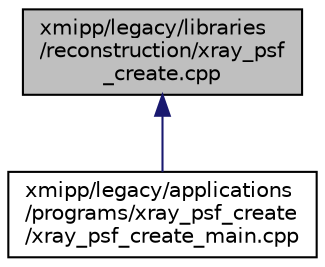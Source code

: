 digraph "xmipp/legacy/libraries/reconstruction/xray_psf_create.cpp"
{
  edge [fontname="Helvetica",fontsize="10",labelfontname="Helvetica",labelfontsize="10"];
  node [fontname="Helvetica",fontsize="10",shape=record];
  Node62 [label="xmipp/legacy/libraries\l/reconstruction/xray_psf\l_create.cpp",height=0.2,width=0.4,color="black", fillcolor="grey75", style="filled", fontcolor="black"];
  Node62 -> Node63 [dir="back",color="midnightblue",fontsize="10",style="solid",fontname="Helvetica"];
  Node63 [label="xmipp/legacy/applications\l/programs/xray_psf_create\l/xray_psf_create_main.cpp",height=0.2,width=0.4,color="black", fillcolor="white", style="filled",URL="$xray__psf__create__main_8cpp.html"];
}
